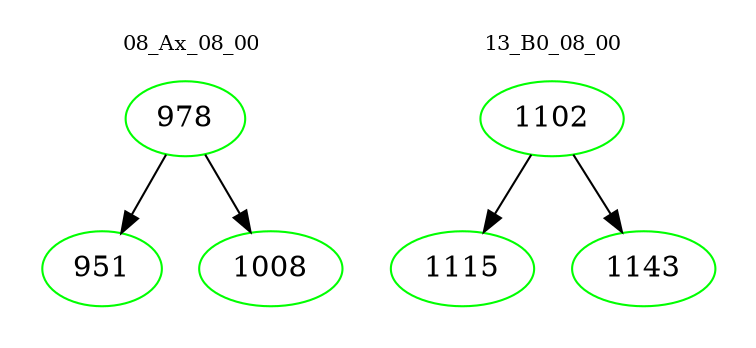 digraph{
subgraph cluster_0 {
color = white
label = "08_Ax_08_00";
fontsize=10;
T0_978 [label="978", color="green"]
T0_978 -> T0_951 [color="black"]
T0_951 [label="951", color="green"]
T0_978 -> T0_1008 [color="black"]
T0_1008 [label="1008", color="green"]
}
subgraph cluster_1 {
color = white
label = "13_B0_08_00";
fontsize=10;
T1_1102 [label="1102", color="green"]
T1_1102 -> T1_1115 [color="black"]
T1_1115 [label="1115", color="green"]
T1_1102 -> T1_1143 [color="black"]
T1_1143 [label="1143", color="green"]
}
}
